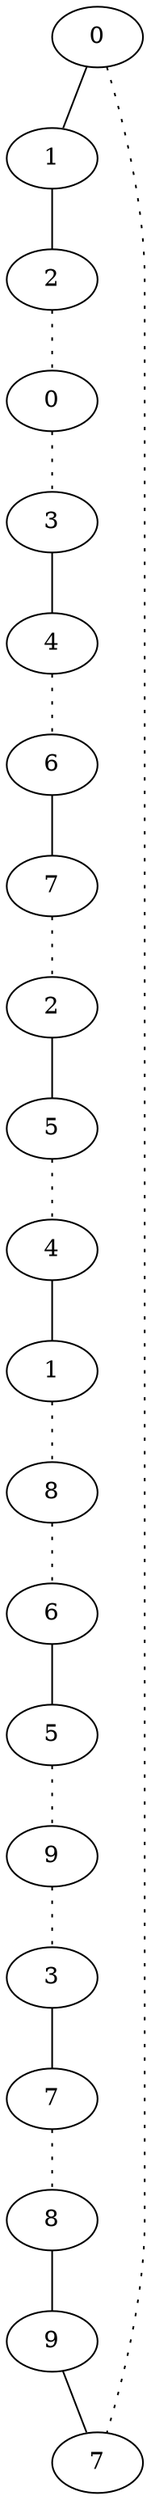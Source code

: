 graph {
a0[label=0];
a1[label=1];
a2[label=2];
a3[label=0];
a4[label=3];
a5[label=4];
a6[label=6];
a7[label=7];
a8[label=2];
a9[label=5];
a10[label=4];
a11[label=1];
a12[label=8];
a13[label=6];
a14[label=5];
a15[label=9];
a16[label=3];
a17[label=7];
a18[label=8];
a19[label=9];
a20[label=7];
a0 -- a1;
a0 -- a20 [style=dotted];
a1 -- a2;
a2 -- a3 [style=dotted];
a3 -- a4 [style=dotted];
a4 -- a5;
a5 -- a6 [style=dotted];
a6 -- a7;
a7 -- a8 [style=dotted];
a8 -- a9;
a9 -- a10 [style=dotted];
a10 -- a11;
a11 -- a12 [style=dotted];
a12 -- a13 [style=dotted];
a13 -- a14;
a14 -- a15 [style=dotted];
a15 -- a16 [style=dotted];
a16 -- a17;
a17 -- a18 [style=dotted];
a18 -- a19;
a19 -- a20;
}

